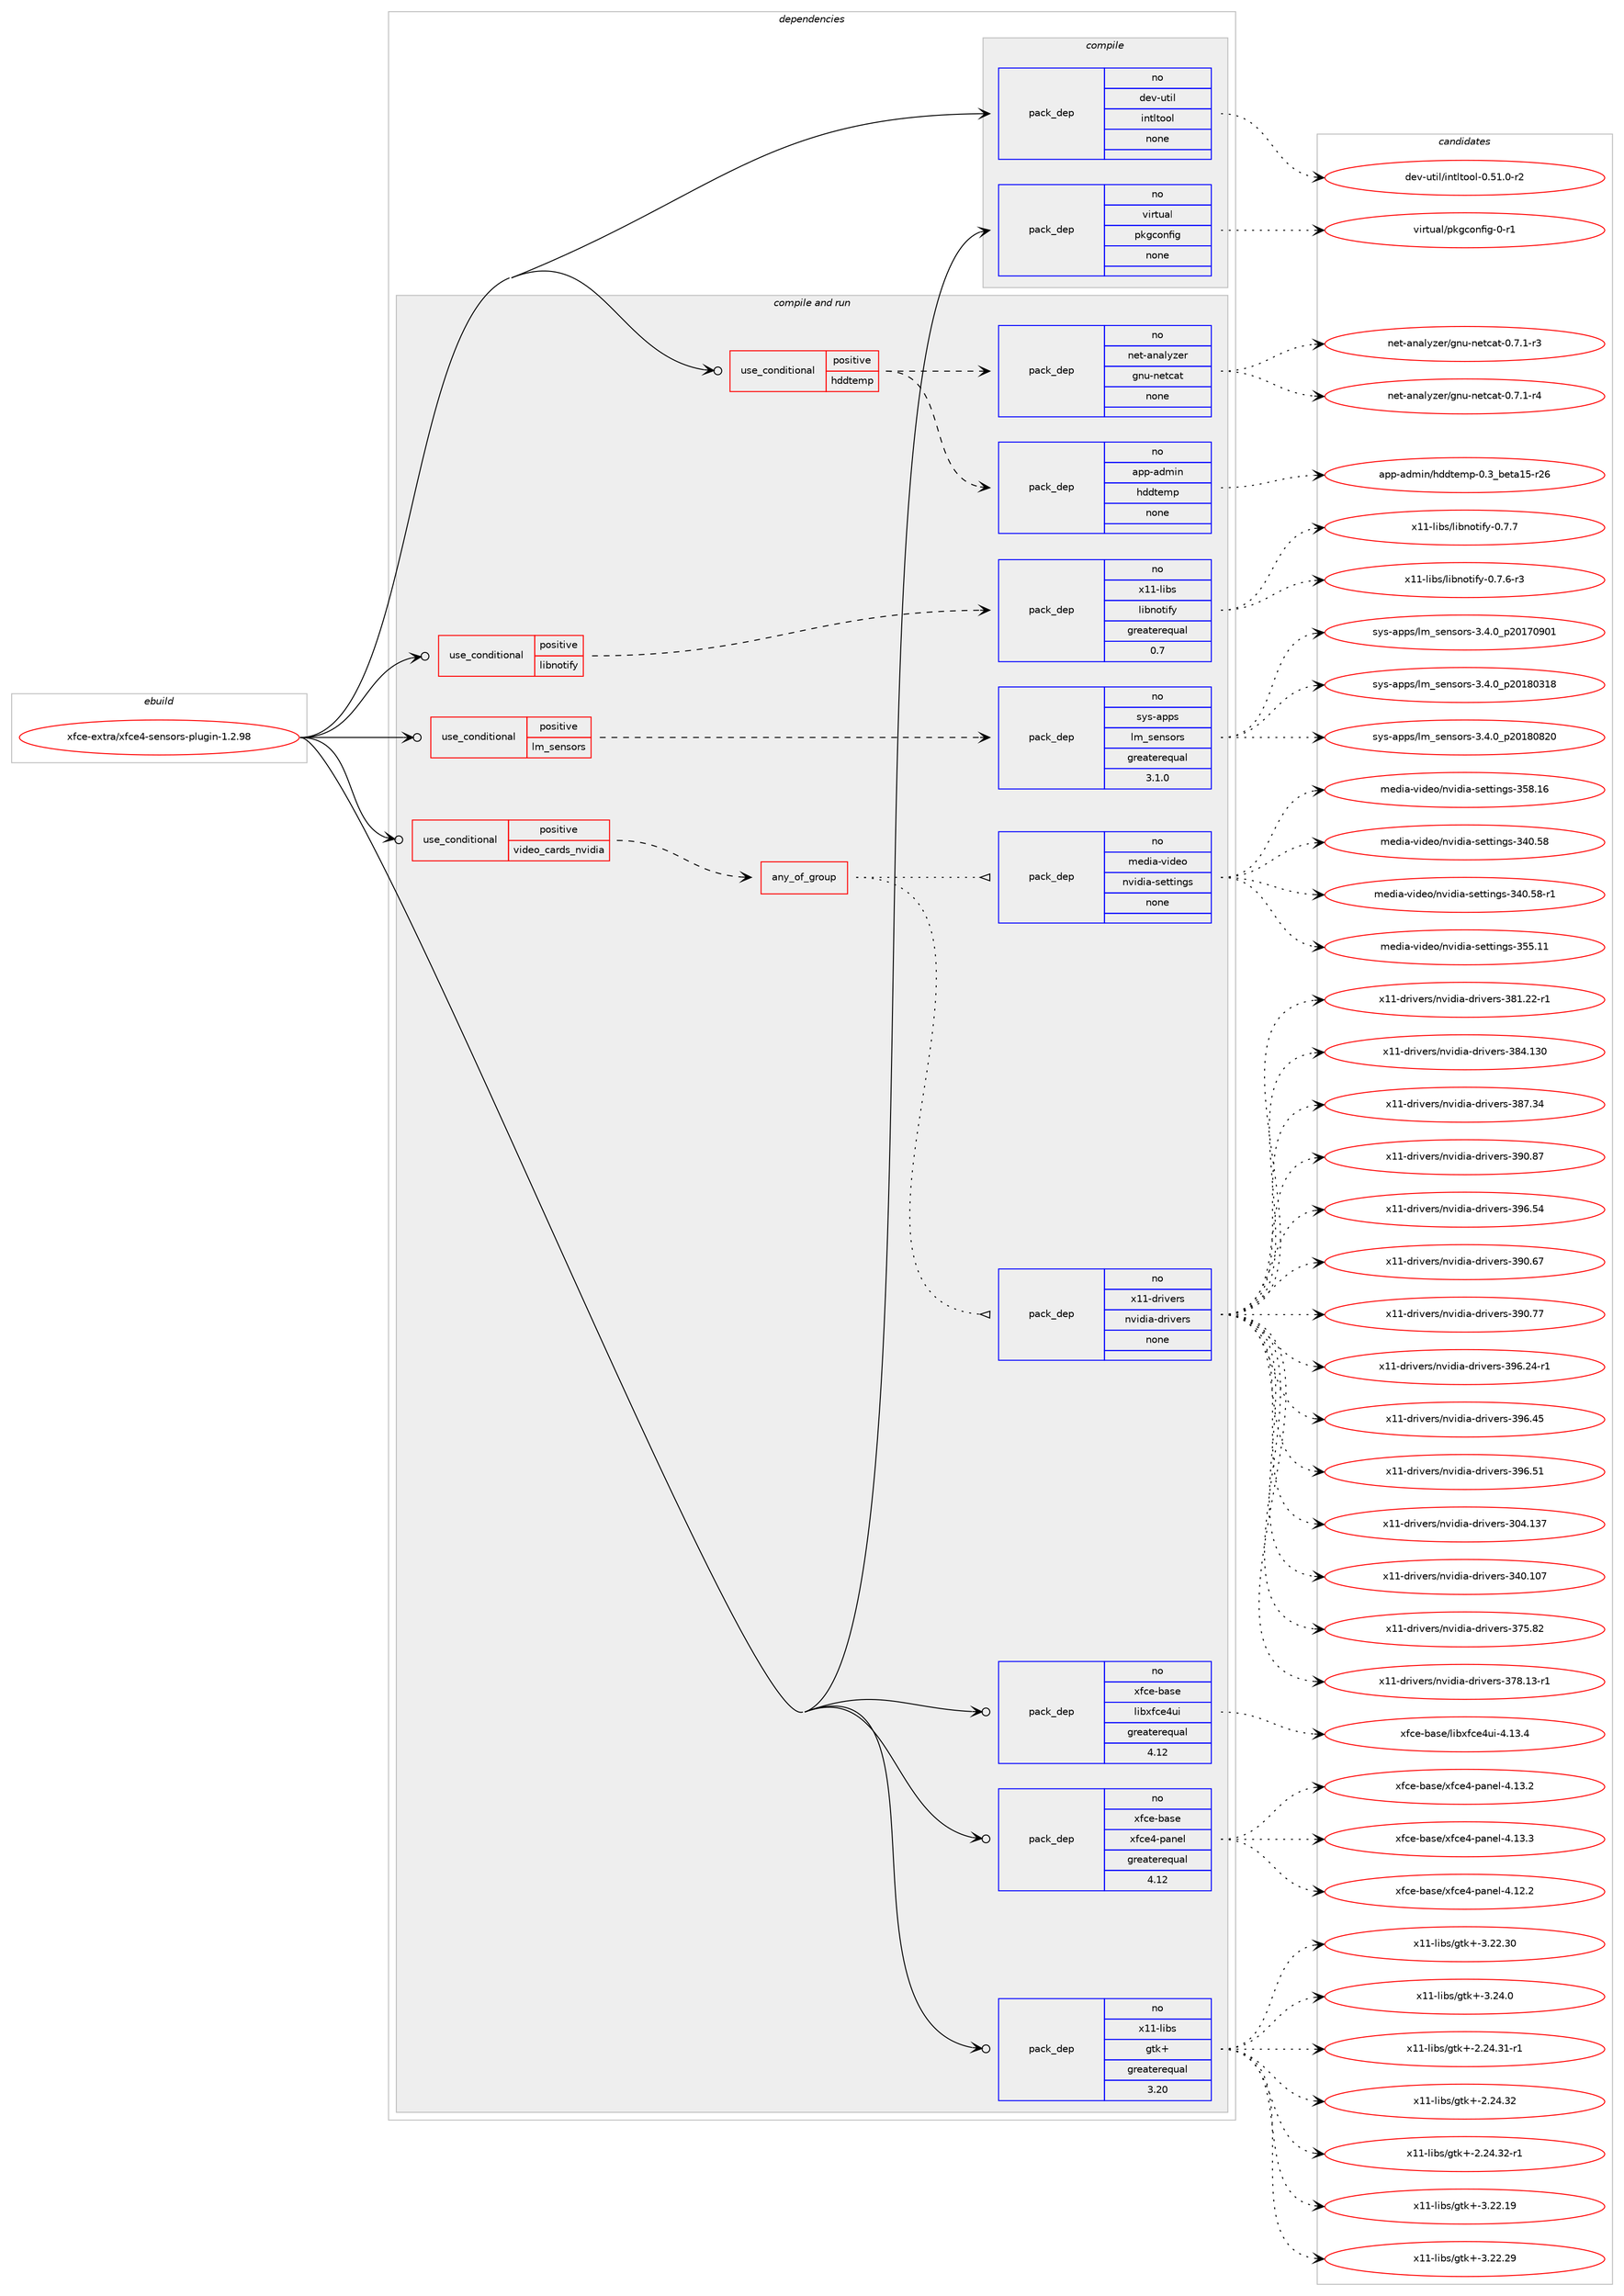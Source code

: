 digraph prolog {

# *************
# Graph options
# *************

newrank=true;
concentrate=true;
compound=true;
graph [rankdir=LR,fontname=Helvetica,fontsize=10,ranksep=1.5];#, ranksep=2.5, nodesep=0.2];
edge  [arrowhead=vee];
node  [fontname=Helvetica,fontsize=10];

# **********
# The ebuild
# **********

subgraph cluster_leftcol {
color=gray;
rank=same;
label=<<i>ebuild</i>>;
id [label="xfce-extra/xfce4-sensors-plugin-1.2.98", color=red, width=4, href="../xfce-extra/xfce4-sensors-plugin-1.2.98.svg"];
}

# ****************
# The dependencies
# ****************

subgraph cluster_midcol {
color=gray;
label=<<i>dependencies</i>>;
subgraph cluster_compile {
fillcolor="#eeeeee";
style=filled;
label=<<i>compile</i>>;
subgraph pack2001 {
dependency2627 [label=<<TABLE BORDER="0" CELLBORDER="1" CELLSPACING="0" CELLPADDING="4" WIDTH="220"><TR><TD ROWSPAN="6" CELLPADDING="30">pack_dep</TD></TR><TR><TD WIDTH="110">no</TD></TR><TR><TD>dev-util</TD></TR><TR><TD>intltool</TD></TR><TR><TD>none</TD></TR><TR><TD></TD></TR></TABLE>>, shape=none, color=blue];
}
id:e -> dependency2627:w [weight=20,style="solid",arrowhead="vee"];
subgraph pack2002 {
dependency2628 [label=<<TABLE BORDER="0" CELLBORDER="1" CELLSPACING="0" CELLPADDING="4" WIDTH="220"><TR><TD ROWSPAN="6" CELLPADDING="30">pack_dep</TD></TR><TR><TD WIDTH="110">no</TD></TR><TR><TD>virtual</TD></TR><TR><TD>pkgconfig</TD></TR><TR><TD>none</TD></TR><TR><TD></TD></TR></TABLE>>, shape=none, color=blue];
}
id:e -> dependency2628:w [weight=20,style="solid",arrowhead="vee"];
}
subgraph cluster_compileandrun {
fillcolor="#eeeeee";
style=filled;
label=<<i>compile and run</i>>;
subgraph cond539 {
dependency2629 [label=<<TABLE BORDER="0" CELLBORDER="1" CELLSPACING="0" CELLPADDING="4"><TR><TD ROWSPAN="3" CELLPADDING="10">use_conditional</TD></TR><TR><TD>positive</TD></TR><TR><TD>hddtemp</TD></TR></TABLE>>, shape=none, color=red];
subgraph pack2003 {
dependency2630 [label=<<TABLE BORDER="0" CELLBORDER="1" CELLSPACING="0" CELLPADDING="4" WIDTH="220"><TR><TD ROWSPAN="6" CELLPADDING="30">pack_dep</TD></TR><TR><TD WIDTH="110">no</TD></TR><TR><TD>app-admin</TD></TR><TR><TD>hddtemp</TD></TR><TR><TD>none</TD></TR><TR><TD></TD></TR></TABLE>>, shape=none, color=blue];
}
dependency2629:e -> dependency2630:w [weight=20,style="dashed",arrowhead="vee"];
subgraph pack2004 {
dependency2631 [label=<<TABLE BORDER="0" CELLBORDER="1" CELLSPACING="0" CELLPADDING="4" WIDTH="220"><TR><TD ROWSPAN="6" CELLPADDING="30">pack_dep</TD></TR><TR><TD WIDTH="110">no</TD></TR><TR><TD>net-analyzer</TD></TR><TR><TD>gnu-netcat</TD></TR><TR><TD>none</TD></TR><TR><TD></TD></TR></TABLE>>, shape=none, color=blue];
}
dependency2629:e -> dependency2631:w [weight=20,style="dashed",arrowhead="vee"];
}
id:e -> dependency2629:w [weight=20,style="solid",arrowhead="odotvee"];
subgraph cond540 {
dependency2632 [label=<<TABLE BORDER="0" CELLBORDER="1" CELLSPACING="0" CELLPADDING="4"><TR><TD ROWSPAN="3" CELLPADDING="10">use_conditional</TD></TR><TR><TD>positive</TD></TR><TR><TD>libnotify</TD></TR></TABLE>>, shape=none, color=red];
subgraph pack2005 {
dependency2633 [label=<<TABLE BORDER="0" CELLBORDER="1" CELLSPACING="0" CELLPADDING="4" WIDTH="220"><TR><TD ROWSPAN="6" CELLPADDING="30">pack_dep</TD></TR><TR><TD WIDTH="110">no</TD></TR><TR><TD>x11-libs</TD></TR><TR><TD>libnotify</TD></TR><TR><TD>greaterequal</TD></TR><TR><TD>0.7</TD></TR></TABLE>>, shape=none, color=blue];
}
dependency2632:e -> dependency2633:w [weight=20,style="dashed",arrowhead="vee"];
}
id:e -> dependency2632:w [weight=20,style="solid",arrowhead="odotvee"];
subgraph cond541 {
dependency2634 [label=<<TABLE BORDER="0" CELLBORDER="1" CELLSPACING="0" CELLPADDING="4"><TR><TD ROWSPAN="3" CELLPADDING="10">use_conditional</TD></TR><TR><TD>positive</TD></TR><TR><TD>lm_sensors</TD></TR></TABLE>>, shape=none, color=red];
subgraph pack2006 {
dependency2635 [label=<<TABLE BORDER="0" CELLBORDER="1" CELLSPACING="0" CELLPADDING="4" WIDTH="220"><TR><TD ROWSPAN="6" CELLPADDING="30">pack_dep</TD></TR><TR><TD WIDTH="110">no</TD></TR><TR><TD>sys-apps</TD></TR><TR><TD>lm_sensors</TD></TR><TR><TD>greaterequal</TD></TR><TR><TD>3.1.0</TD></TR></TABLE>>, shape=none, color=blue];
}
dependency2634:e -> dependency2635:w [weight=20,style="dashed",arrowhead="vee"];
}
id:e -> dependency2634:w [weight=20,style="solid",arrowhead="odotvee"];
subgraph cond542 {
dependency2636 [label=<<TABLE BORDER="0" CELLBORDER="1" CELLSPACING="0" CELLPADDING="4"><TR><TD ROWSPAN="3" CELLPADDING="10">use_conditional</TD></TR><TR><TD>positive</TD></TR><TR><TD>video_cards_nvidia</TD></TR></TABLE>>, shape=none, color=red];
subgraph any81 {
dependency2637 [label=<<TABLE BORDER="0" CELLBORDER="1" CELLSPACING="0" CELLPADDING="4"><TR><TD CELLPADDING="10">any_of_group</TD></TR></TABLE>>, shape=none, color=red];subgraph pack2007 {
dependency2638 [label=<<TABLE BORDER="0" CELLBORDER="1" CELLSPACING="0" CELLPADDING="4" WIDTH="220"><TR><TD ROWSPAN="6" CELLPADDING="30">pack_dep</TD></TR><TR><TD WIDTH="110">no</TD></TR><TR><TD>x11-drivers</TD></TR><TR><TD>nvidia-drivers</TD></TR><TR><TD>none</TD></TR><TR><TD></TD></TR></TABLE>>, shape=none, color=blue];
}
dependency2637:e -> dependency2638:w [weight=20,style="dotted",arrowhead="oinv"];
subgraph pack2008 {
dependency2639 [label=<<TABLE BORDER="0" CELLBORDER="1" CELLSPACING="0" CELLPADDING="4" WIDTH="220"><TR><TD ROWSPAN="6" CELLPADDING="30">pack_dep</TD></TR><TR><TD WIDTH="110">no</TD></TR><TR><TD>media-video</TD></TR><TR><TD>nvidia-settings</TD></TR><TR><TD>none</TD></TR><TR><TD></TD></TR></TABLE>>, shape=none, color=blue];
}
dependency2637:e -> dependency2639:w [weight=20,style="dotted",arrowhead="oinv"];
}
dependency2636:e -> dependency2637:w [weight=20,style="dashed",arrowhead="vee"];
}
id:e -> dependency2636:w [weight=20,style="solid",arrowhead="odotvee"];
subgraph pack2009 {
dependency2640 [label=<<TABLE BORDER="0" CELLBORDER="1" CELLSPACING="0" CELLPADDING="4" WIDTH="220"><TR><TD ROWSPAN="6" CELLPADDING="30">pack_dep</TD></TR><TR><TD WIDTH="110">no</TD></TR><TR><TD>x11-libs</TD></TR><TR><TD>gtk+</TD></TR><TR><TD>greaterequal</TD></TR><TR><TD>3.20</TD></TR></TABLE>>, shape=none, color=blue];
}
id:e -> dependency2640:w [weight=20,style="solid",arrowhead="odotvee"];
subgraph pack2010 {
dependency2641 [label=<<TABLE BORDER="0" CELLBORDER="1" CELLSPACING="0" CELLPADDING="4" WIDTH="220"><TR><TD ROWSPAN="6" CELLPADDING="30">pack_dep</TD></TR><TR><TD WIDTH="110">no</TD></TR><TR><TD>xfce-base</TD></TR><TR><TD>libxfce4ui</TD></TR><TR><TD>greaterequal</TD></TR><TR><TD>4.12</TD></TR></TABLE>>, shape=none, color=blue];
}
id:e -> dependency2641:w [weight=20,style="solid",arrowhead="odotvee"];
subgraph pack2011 {
dependency2642 [label=<<TABLE BORDER="0" CELLBORDER="1" CELLSPACING="0" CELLPADDING="4" WIDTH="220"><TR><TD ROWSPAN="6" CELLPADDING="30">pack_dep</TD></TR><TR><TD WIDTH="110">no</TD></TR><TR><TD>xfce-base</TD></TR><TR><TD>xfce4-panel</TD></TR><TR><TD>greaterequal</TD></TR><TR><TD>4.12</TD></TR></TABLE>>, shape=none, color=blue];
}
id:e -> dependency2642:w [weight=20,style="solid",arrowhead="odotvee"];
}
subgraph cluster_run {
fillcolor="#eeeeee";
style=filled;
label=<<i>run</i>>;
}
}

# **************
# The candidates
# **************

subgraph cluster_choices {
rank=same;
color=gray;
label=<<i>candidates</i>>;

subgraph choice2001 {
color=black;
nodesep=1;
choice1001011184511711610510847105110116108116111111108454846534946484511450 [label="dev-util/intltool-0.51.0-r2", color=red, width=4,href="../dev-util/intltool-0.51.0-r2.svg"];
dependency2627:e -> choice1001011184511711610510847105110116108116111111108454846534946484511450:w [style=dotted,weight="100"];
}
subgraph choice2002 {
color=black;
nodesep=1;
choice11810511411611797108471121071039911111010210510345484511449 [label="virtual/pkgconfig-0-r1", color=red, width=4,href="../virtual/pkgconfig-0-r1.svg"];
dependency2628:e -> choice11810511411611797108471121071039911111010210510345484511449:w [style=dotted,weight="100"];
}
subgraph choice2003 {
color=black;
nodesep=1;
choice97112112459710010910511047104100100116101109112454846519598101116974953451145054 [label="app-admin/hddtemp-0.3_beta15-r26", color=red, width=4,href="../app-admin/hddtemp-0.3_beta15-r26.svg"];
dependency2630:e -> choice97112112459710010910511047104100100116101109112454846519598101116974953451145054:w [style=dotted,weight="100"];
}
subgraph choice2004 {
color=black;
nodesep=1;
choice110101116459711097108121122101114471031101174511010111699971164548465546494511451 [label="net-analyzer/gnu-netcat-0.7.1-r3", color=red, width=4,href="../net-analyzer/gnu-netcat-0.7.1-r3.svg"];
choice110101116459711097108121122101114471031101174511010111699971164548465546494511452 [label="net-analyzer/gnu-netcat-0.7.1-r4", color=red, width=4,href="../net-analyzer/gnu-netcat-0.7.1-r4.svg"];
dependency2631:e -> choice110101116459711097108121122101114471031101174511010111699971164548465546494511451:w [style=dotted,weight="100"];
dependency2631:e -> choice110101116459711097108121122101114471031101174511010111699971164548465546494511452:w [style=dotted,weight="100"];
}
subgraph choice2005 {
color=black;
nodesep=1;
choice1204949451081059811547108105981101111161051021214548465546544511451 [label="x11-libs/libnotify-0.7.6-r3", color=red, width=4,href="../x11-libs/libnotify-0.7.6-r3.svg"];
choice120494945108105981154710810598110111116105102121454846554655 [label="x11-libs/libnotify-0.7.7", color=red, width=4,href="../x11-libs/libnotify-0.7.7.svg"];
dependency2633:e -> choice1204949451081059811547108105981101111161051021214548465546544511451:w [style=dotted,weight="100"];
dependency2633:e -> choice120494945108105981154710810598110111116105102121454846554655:w [style=dotted,weight="100"];
}
subgraph choice2006 {
color=black;
nodesep=1;
choice11512111545971121121154710810995115101110115111114115455146524648951125048495548574849 [label="sys-apps/lm_sensors-3.4.0_p20170901", color=red, width=4,href="../sys-apps/lm_sensors-3.4.0_p20170901.svg"];
choice11512111545971121121154710810995115101110115111114115455146524648951125048495648514956 [label="sys-apps/lm_sensors-3.4.0_p20180318", color=red, width=4,href="../sys-apps/lm_sensors-3.4.0_p20180318.svg"];
choice11512111545971121121154710810995115101110115111114115455146524648951125048495648565048 [label="sys-apps/lm_sensors-3.4.0_p20180820", color=red, width=4,href="../sys-apps/lm_sensors-3.4.0_p20180820.svg"];
dependency2635:e -> choice11512111545971121121154710810995115101110115111114115455146524648951125048495548574849:w [style=dotted,weight="100"];
dependency2635:e -> choice11512111545971121121154710810995115101110115111114115455146524648951125048495648514956:w [style=dotted,weight="100"];
dependency2635:e -> choice11512111545971121121154710810995115101110115111114115455146524648951125048495648565048:w [style=dotted,weight="100"];
}
subgraph choice2007 {
color=black;
nodesep=1;
choice12049494510011410511810111411547110118105100105974510011410511810111411545515748465455 [label="x11-drivers/nvidia-drivers-390.67", color=red, width=4,href="../x11-drivers/nvidia-drivers-390.67.svg"];
choice12049494510011410511810111411547110118105100105974510011410511810111411545515748465555 [label="x11-drivers/nvidia-drivers-390.77", color=red, width=4,href="../x11-drivers/nvidia-drivers-390.77.svg"];
choice120494945100114105118101114115471101181051001059745100114105118101114115455157544650524511449 [label="x11-drivers/nvidia-drivers-396.24-r1", color=red, width=4,href="../x11-drivers/nvidia-drivers-396.24-r1.svg"];
choice12049494510011410511810111411547110118105100105974510011410511810111411545515754465253 [label="x11-drivers/nvidia-drivers-396.45", color=red, width=4,href="../x11-drivers/nvidia-drivers-396.45.svg"];
choice12049494510011410511810111411547110118105100105974510011410511810111411545515754465349 [label="x11-drivers/nvidia-drivers-396.51", color=red, width=4,href="../x11-drivers/nvidia-drivers-396.51.svg"];
choice1204949451001141051181011141154711011810510010597451001141051181011141154551485246495155 [label="x11-drivers/nvidia-drivers-304.137", color=red, width=4,href="../x11-drivers/nvidia-drivers-304.137.svg"];
choice1204949451001141051181011141154711011810510010597451001141051181011141154551524846494855 [label="x11-drivers/nvidia-drivers-340.107", color=red, width=4,href="../x11-drivers/nvidia-drivers-340.107.svg"];
choice12049494510011410511810111411547110118105100105974510011410511810111411545515553465650 [label="x11-drivers/nvidia-drivers-375.82", color=red, width=4,href="../x11-drivers/nvidia-drivers-375.82.svg"];
choice120494945100114105118101114115471101181051001059745100114105118101114115455155564649514511449 [label="x11-drivers/nvidia-drivers-378.13-r1", color=red, width=4,href="../x11-drivers/nvidia-drivers-378.13-r1.svg"];
choice120494945100114105118101114115471101181051001059745100114105118101114115455156494650504511449 [label="x11-drivers/nvidia-drivers-381.22-r1", color=red, width=4,href="../x11-drivers/nvidia-drivers-381.22-r1.svg"];
choice1204949451001141051181011141154711011810510010597451001141051181011141154551565246495148 [label="x11-drivers/nvidia-drivers-384.130", color=red, width=4,href="../x11-drivers/nvidia-drivers-384.130.svg"];
choice12049494510011410511810111411547110118105100105974510011410511810111411545515655465152 [label="x11-drivers/nvidia-drivers-387.34", color=red, width=4,href="../x11-drivers/nvidia-drivers-387.34.svg"];
choice12049494510011410511810111411547110118105100105974510011410511810111411545515748465655 [label="x11-drivers/nvidia-drivers-390.87", color=red, width=4,href="../x11-drivers/nvidia-drivers-390.87.svg"];
choice12049494510011410511810111411547110118105100105974510011410511810111411545515754465352 [label="x11-drivers/nvidia-drivers-396.54", color=red, width=4,href="../x11-drivers/nvidia-drivers-396.54.svg"];
dependency2638:e -> choice12049494510011410511810111411547110118105100105974510011410511810111411545515748465455:w [style=dotted,weight="100"];
dependency2638:e -> choice12049494510011410511810111411547110118105100105974510011410511810111411545515748465555:w [style=dotted,weight="100"];
dependency2638:e -> choice120494945100114105118101114115471101181051001059745100114105118101114115455157544650524511449:w [style=dotted,weight="100"];
dependency2638:e -> choice12049494510011410511810111411547110118105100105974510011410511810111411545515754465253:w [style=dotted,weight="100"];
dependency2638:e -> choice12049494510011410511810111411547110118105100105974510011410511810111411545515754465349:w [style=dotted,weight="100"];
dependency2638:e -> choice1204949451001141051181011141154711011810510010597451001141051181011141154551485246495155:w [style=dotted,weight="100"];
dependency2638:e -> choice1204949451001141051181011141154711011810510010597451001141051181011141154551524846494855:w [style=dotted,weight="100"];
dependency2638:e -> choice12049494510011410511810111411547110118105100105974510011410511810111411545515553465650:w [style=dotted,weight="100"];
dependency2638:e -> choice120494945100114105118101114115471101181051001059745100114105118101114115455155564649514511449:w [style=dotted,weight="100"];
dependency2638:e -> choice120494945100114105118101114115471101181051001059745100114105118101114115455156494650504511449:w [style=dotted,weight="100"];
dependency2638:e -> choice1204949451001141051181011141154711011810510010597451001141051181011141154551565246495148:w [style=dotted,weight="100"];
dependency2638:e -> choice12049494510011410511810111411547110118105100105974510011410511810111411545515655465152:w [style=dotted,weight="100"];
dependency2638:e -> choice12049494510011410511810111411547110118105100105974510011410511810111411545515748465655:w [style=dotted,weight="100"];
dependency2638:e -> choice12049494510011410511810111411547110118105100105974510011410511810111411545515754465352:w [style=dotted,weight="100"];
}
subgraph choice2008 {
color=black;
nodesep=1;
choice109101100105974511810510010111147110118105100105974511510111611610511010311545515248465356 [label="media-video/nvidia-settings-340.58", color=red, width=4,href="../media-video/nvidia-settings-340.58.svg"];
choice1091011001059745118105100101111471101181051001059745115101116116105110103115455152484653564511449 [label="media-video/nvidia-settings-340.58-r1", color=red, width=4,href="../media-video/nvidia-settings-340.58-r1.svg"];
choice109101100105974511810510010111147110118105100105974511510111611610511010311545515353464949 [label="media-video/nvidia-settings-355.11", color=red, width=4,href="../media-video/nvidia-settings-355.11.svg"];
choice109101100105974511810510010111147110118105100105974511510111611610511010311545515356464954 [label="media-video/nvidia-settings-358.16", color=red, width=4,href="../media-video/nvidia-settings-358.16.svg"];
dependency2639:e -> choice109101100105974511810510010111147110118105100105974511510111611610511010311545515248465356:w [style=dotted,weight="100"];
dependency2639:e -> choice1091011001059745118105100101111471101181051001059745115101116116105110103115455152484653564511449:w [style=dotted,weight="100"];
dependency2639:e -> choice109101100105974511810510010111147110118105100105974511510111611610511010311545515353464949:w [style=dotted,weight="100"];
dependency2639:e -> choice109101100105974511810510010111147110118105100105974511510111611610511010311545515356464954:w [style=dotted,weight="100"];
}
subgraph choice2009 {
color=black;
nodesep=1;
choice12049494510810598115471031161074345504650524651494511449 [label="x11-libs/gtk+-2.24.31-r1", color=red, width=4,href="../x11-libs/gtk+-2.24.31-r1.svg"];
choice1204949451081059811547103116107434550465052465150 [label="x11-libs/gtk+-2.24.32", color=red, width=4,href="../x11-libs/gtk+-2.24.32.svg"];
choice12049494510810598115471031161074345504650524651504511449 [label="x11-libs/gtk+-2.24.32-r1", color=red, width=4,href="../x11-libs/gtk+-2.24.32-r1.svg"];
choice1204949451081059811547103116107434551465050464957 [label="x11-libs/gtk+-3.22.19", color=red, width=4,href="../x11-libs/gtk+-3.22.19.svg"];
choice1204949451081059811547103116107434551465050465057 [label="x11-libs/gtk+-3.22.29", color=red, width=4,href="../x11-libs/gtk+-3.22.29.svg"];
choice1204949451081059811547103116107434551465050465148 [label="x11-libs/gtk+-3.22.30", color=red, width=4,href="../x11-libs/gtk+-3.22.30.svg"];
choice12049494510810598115471031161074345514650524648 [label="x11-libs/gtk+-3.24.0", color=red, width=4,href="../x11-libs/gtk+-3.24.0.svg"];
dependency2640:e -> choice12049494510810598115471031161074345504650524651494511449:w [style=dotted,weight="100"];
dependency2640:e -> choice1204949451081059811547103116107434550465052465150:w [style=dotted,weight="100"];
dependency2640:e -> choice12049494510810598115471031161074345504650524651504511449:w [style=dotted,weight="100"];
dependency2640:e -> choice1204949451081059811547103116107434551465050464957:w [style=dotted,weight="100"];
dependency2640:e -> choice1204949451081059811547103116107434551465050465057:w [style=dotted,weight="100"];
dependency2640:e -> choice1204949451081059811547103116107434551465050465148:w [style=dotted,weight="100"];
dependency2640:e -> choice12049494510810598115471031161074345514650524648:w [style=dotted,weight="100"];
}
subgraph choice2010 {
color=black;
nodesep=1;
choice120102991014598971151014710810598120102991015211710545524649514652 [label="xfce-base/libxfce4ui-4.13.4", color=red, width=4,href="../xfce-base/libxfce4ui-4.13.4.svg"];
dependency2641:e -> choice120102991014598971151014710810598120102991015211710545524649514652:w [style=dotted,weight="100"];
}
subgraph choice2011 {
color=black;
nodesep=1;
choice12010299101459897115101471201029910152451129711010110845524649504650 [label="xfce-base/xfce4-panel-4.12.2", color=red, width=4,href="../xfce-base/xfce4-panel-4.12.2.svg"];
choice12010299101459897115101471201029910152451129711010110845524649514650 [label="xfce-base/xfce4-panel-4.13.2", color=red, width=4,href="../xfce-base/xfce4-panel-4.13.2.svg"];
choice12010299101459897115101471201029910152451129711010110845524649514651 [label="xfce-base/xfce4-panel-4.13.3", color=red, width=4,href="../xfce-base/xfce4-panel-4.13.3.svg"];
dependency2642:e -> choice12010299101459897115101471201029910152451129711010110845524649504650:w [style=dotted,weight="100"];
dependency2642:e -> choice12010299101459897115101471201029910152451129711010110845524649514650:w [style=dotted,weight="100"];
dependency2642:e -> choice12010299101459897115101471201029910152451129711010110845524649514651:w [style=dotted,weight="100"];
}
}

}
